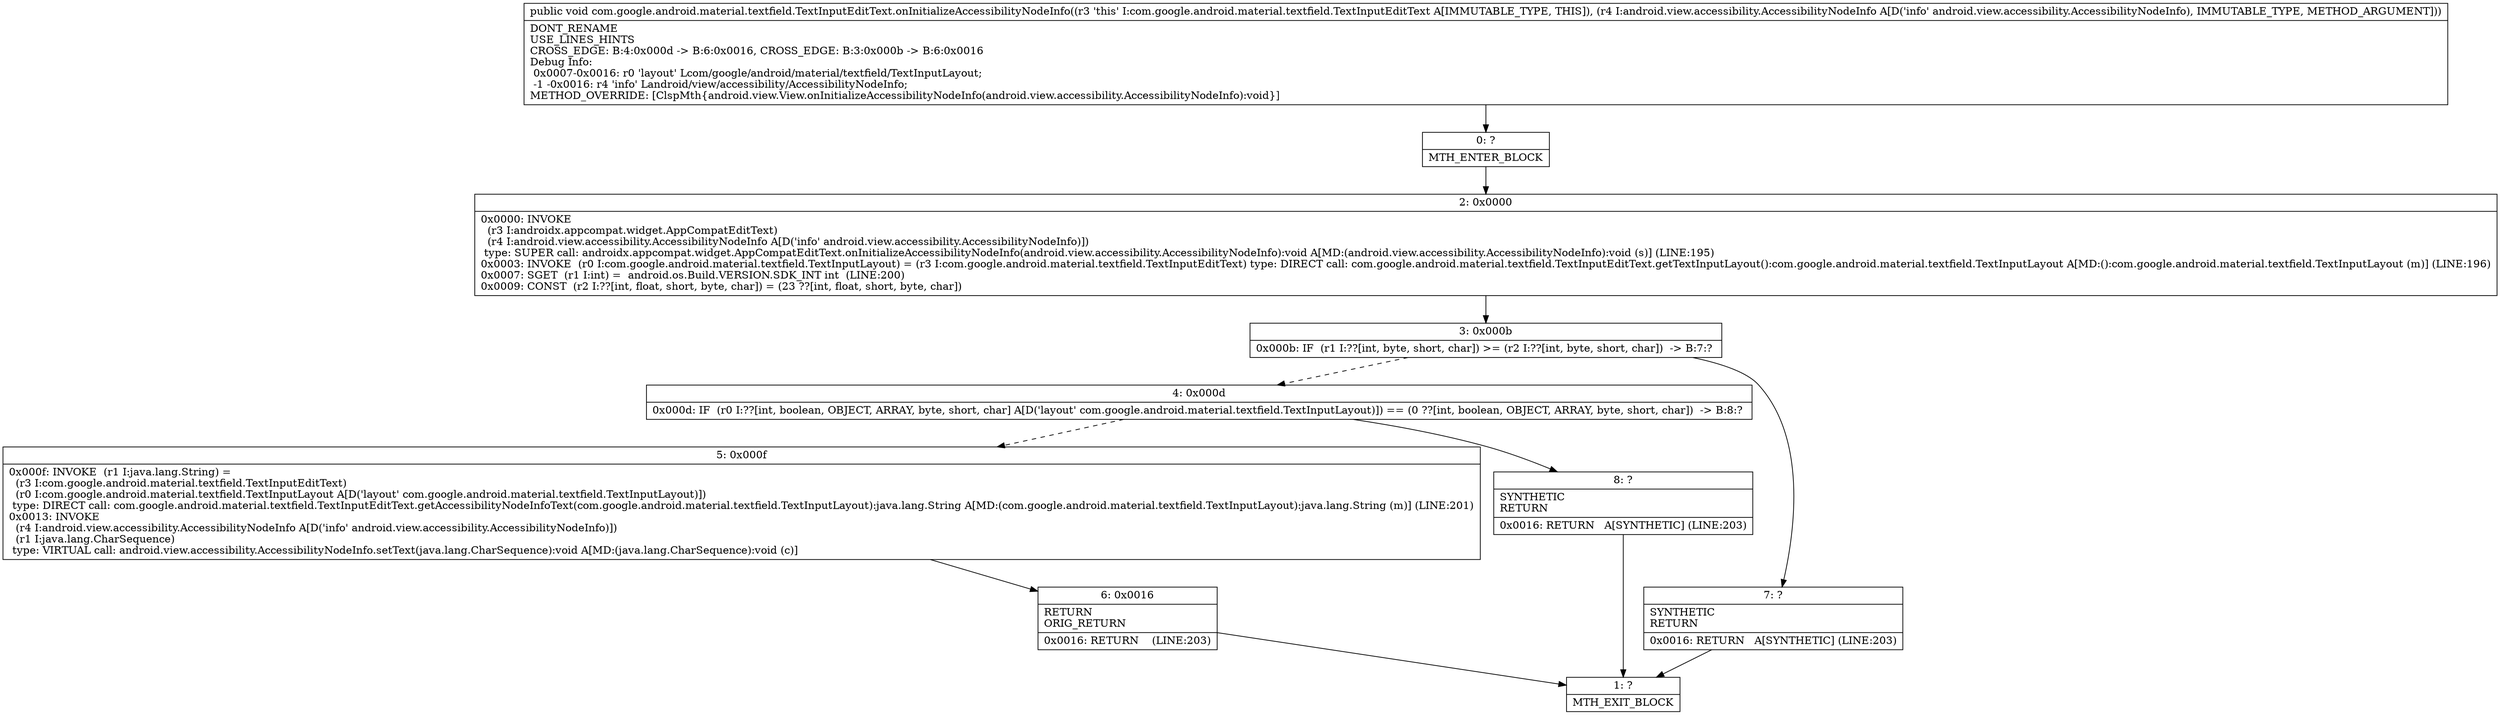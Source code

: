 digraph "CFG forcom.google.android.material.textfield.TextInputEditText.onInitializeAccessibilityNodeInfo(Landroid\/view\/accessibility\/AccessibilityNodeInfo;)V" {
Node_0 [shape=record,label="{0\:\ ?|MTH_ENTER_BLOCK\l}"];
Node_2 [shape=record,label="{2\:\ 0x0000|0x0000: INVOKE  \l  (r3 I:androidx.appcompat.widget.AppCompatEditText)\l  (r4 I:android.view.accessibility.AccessibilityNodeInfo A[D('info' android.view.accessibility.AccessibilityNodeInfo)])\l type: SUPER call: androidx.appcompat.widget.AppCompatEditText.onInitializeAccessibilityNodeInfo(android.view.accessibility.AccessibilityNodeInfo):void A[MD:(android.view.accessibility.AccessibilityNodeInfo):void (s)] (LINE:195)\l0x0003: INVOKE  (r0 I:com.google.android.material.textfield.TextInputLayout) = (r3 I:com.google.android.material.textfield.TextInputEditText) type: DIRECT call: com.google.android.material.textfield.TextInputEditText.getTextInputLayout():com.google.android.material.textfield.TextInputLayout A[MD:():com.google.android.material.textfield.TextInputLayout (m)] (LINE:196)\l0x0007: SGET  (r1 I:int) =  android.os.Build.VERSION.SDK_INT int  (LINE:200)\l0x0009: CONST  (r2 I:??[int, float, short, byte, char]) = (23 ??[int, float, short, byte, char]) \l}"];
Node_3 [shape=record,label="{3\:\ 0x000b|0x000b: IF  (r1 I:??[int, byte, short, char]) \>= (r2 I:??[int, byte, short, char])  \-\> B:7:? \l}"];
Node_4 [shape=record,label="{4\:\ 0x000d|0x000d: IF  (r0 I:??[int, boolean, OBJECT, ARRAY, byte, short, char] A[D('layout' com.google.android.material.textfield.TextInputLayout)]) == (0 ??[int, boolean, OBJECT, ARRAY, byte, short, char])  \-\> B:8:? \l}"];
Node_5 [shape=record,label="{5\:\ 0x000f|0x000f: INVOKE  (r1 I:java.lang.String) = \l  (r3 I:com.google.android.material.textfield.TextInputEditText)\l  (r0 I:com.google.android.material.textfield.TextInputLayout A[D('layout' com.google.android.material.textfield.TextInputLayout)])\l type: DIRECT call: com.google.android.material.textfield.TextInputEditText.getAccessibilityNodeInfoText(com.google.android.material.textfield.TextInputLayout):java.lang.String A[MD:(com.google.android.material.textfield.TextInputLayout):java.lang.String (m)] (LINE:201)\l0x0013: INVOKE  \l  (r4 I:android.view.accessibility.AccessibilityNodeInfo A[D('info' android.view.accessibility.AccessibilityNodeInfo)])\l  (r1 I:java.lang.CharSequence)\l type: VIRTUAL call: android.view.accessibility.AccessibilityNodeInfo.setText(java.lang.CharSequence):void A[MD:(java.lang.CharSequence):void (c)]\l}"];
Node_6 [shape=record,label="{6\:\ 0x0016|RETURN\lORIG_RETURN\l|0x0016: RETURN    (LINE:203)\l}"];
Node_1 [shape=record,label="{1\:\ ?|MTH_EXIT_BLOCK\l}"];
Node_8 [shape=record,label="{8\:\ ?|SYNTHETIC\lRETURN\l|0x0016: RETURN   A[SYNTHETIC] (LINE:203)\l}"];
Node_7 [shape=record,label="{7\:\ ?|SYNTHETIC\lRETURN\l|0x0016: RETURN   A[SYNTHETIC] (LINE:203)\l}"];
MethodNode[shape=record,label="{public void com.google.android.material.textfield.TextInputEditText.onInitializeAccessibilityNodeInfo((r3 'this' I:com.google.android.material.textfield.TextInputEditText A[IMMUTABLE_TYPE, THIS]), (r4 I:android.view.accessibility.AccessibilityNodeInfo A[D('info' android.view.accessibility.AccessibilityNodeInfo), IMMUTABLE_TYPE, METHOD_ARGUMENT]))  | DONT_RENAME\lUSE_LINES_HINTS\lCROSS_EDGE: B:4:0x000d \-\> B:6:0x0016, CROSS_EDGE: B:3:0x000b \-\> B:6:0x0016\lDebug Info:\l  0x0007\-0x0016: r0 'layout' Lcom\/google\/android\/material\/textfield\/TextInputLayout;\l  \-1 \-0x0016: r4 'info' Landroid\/view\/accessibility\/AccessibilityNodeInfo;\lMETHOD_OVERRIDE: [ClspMth\{android.view.View.onInitializeAccessibilityNodeInfo(android.view.accessibility.AccessibilityNodeInfo):void\}]\l}"];
MethodNode -> Node_0;Node_0 -> Node_2;
Node_2 -> Node_3;
Node_3 -> Node_4[style=dashed];
Node_3 -> Node_7;
Node_4 -> Node_5[style=dashed];
Node_4 -> Node_8;
Node_5 -> Node_6;
Node_6 -> Node_1;
Node_8 -> Node_1;
Node_7 -> Node_1;
}

